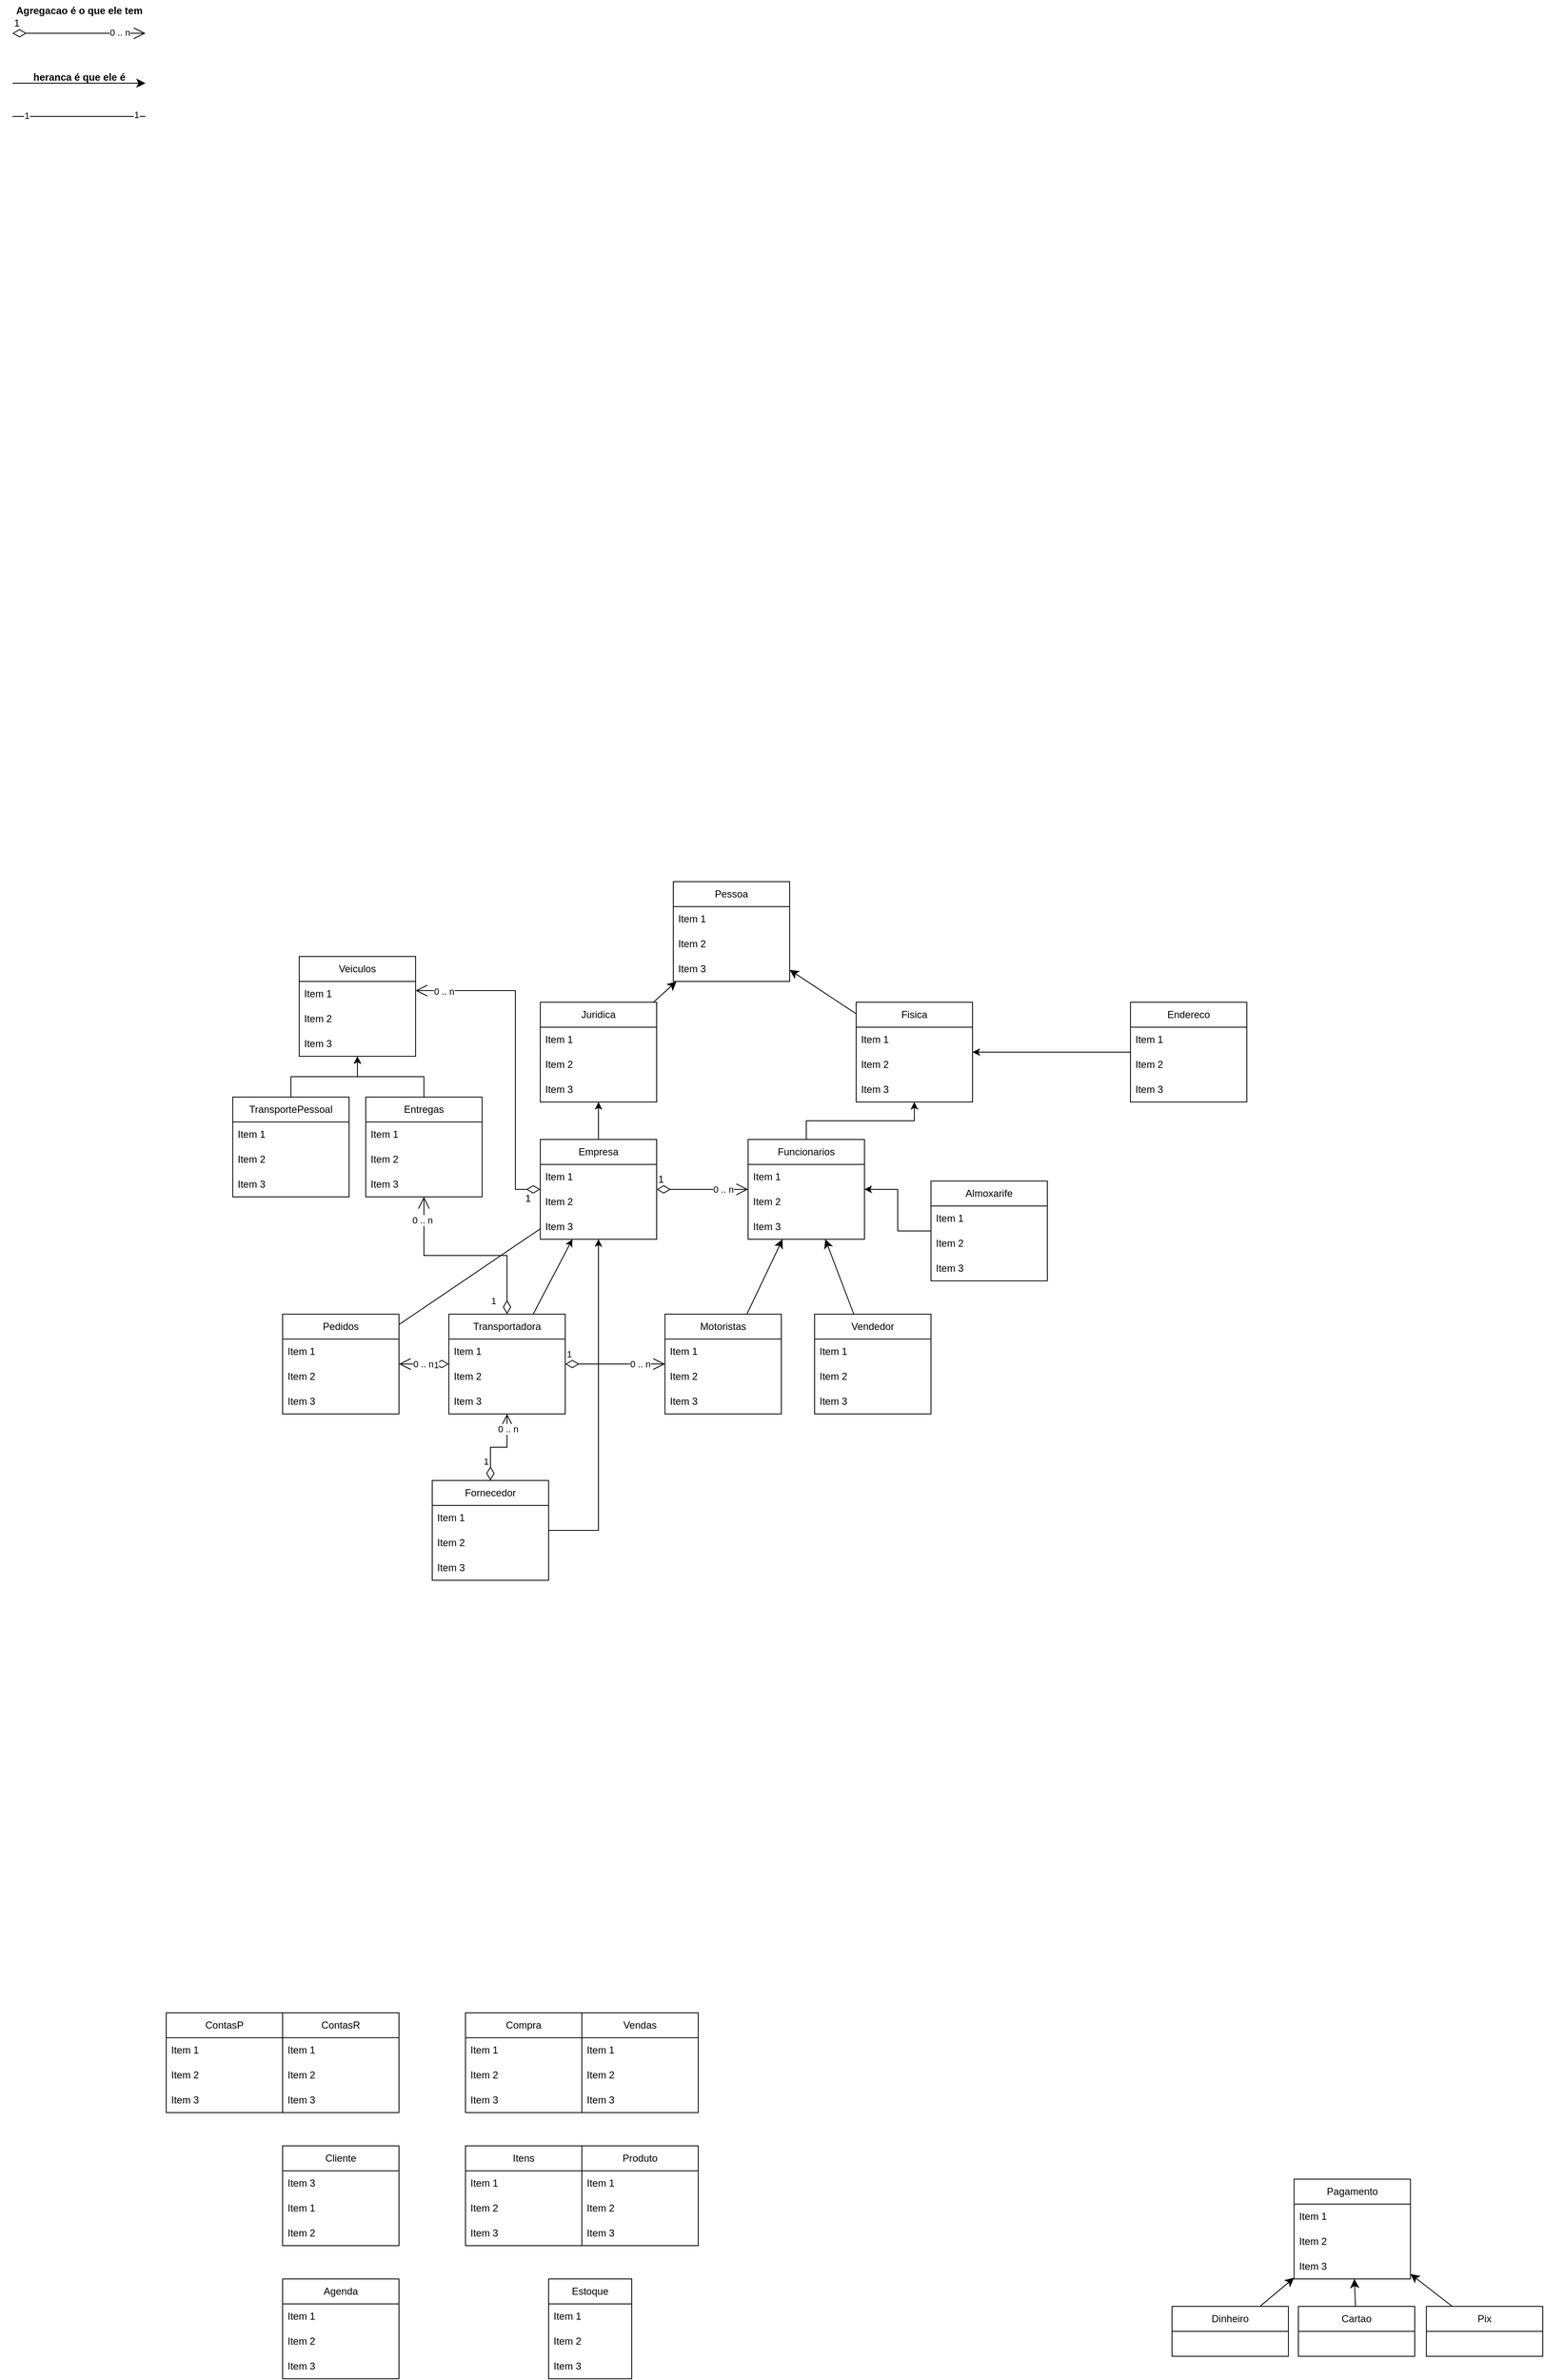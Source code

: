 <mxfile version="26.1.0">
  <diagram name="Página-1" id="gPcOB4gUPHv8kBe9rasN">
    <mxGraphModel dx="6694" dy="5711" grid="1" gridSize="10" guides="1" tooltips="1" connect="1" arrows="1" fold="1" page="1" pageScale="1" pageWidth="827" pageHeight="1169" math="0" shadow="0">
      <root>
        <mxCell id="0" />
        <mxCell id="1" parent="0" />
        <mxCell id="xh4C2DTSU3O6zN_32ccd-1" value="Estoque" style="swimlane;fontStyle=0;childLayout=stackLayout;horizontal=1;startSize=30;horizontalStack=0;resizeParent=1;resizeParentMax=0;resizeLast=0;collapsible=1;marginBottom=0;whiteSpace=wrap;html=1;perimeterSpacing=0;rotation=0;" parent="1" vertex="1">
          <mxGeometry x="-140" y="440" width="100" height="120" as="geometry" />
        </mxCell>
        <mxCell id="xh4C2DTSU3O6zN_32ccd-2" value="Item 1" style="text;strokeColor=none;fillColor=none;align=left;verticalAlign=middle;spacingLeft=4;spacingRight=4;overflow=hidden;points=[[0,0.5],[1,0.5]];portConstraint=eastwest;rotatable=0;whiteSpace=wrap;html=1;" parent="xh4C2DTSU3O6zN_32ccd-1" vertex="1">
          <mxGeometry y="30" width="100" height="30" as="geometry" />
        </mxCell>
        <mxCell id="xh4C2DTSU3O6zN_32ccd-3" value="Item 2" style="text;strokeColor=none;fillColor=none;align=left;verticalAlign=middle;spacingLeft=4;spacingRight=4;overflow=hidden;points=[[0,0.5],[1,0.5]];portConstraint=eastwest;rotatable=0;whiteSpace=wrap;html=1;" parent="xh4C2DTSU3O6zN_32ccd-1" vertex="1">
          <mxGeometry y="60" width="100" height="30" as="geometry" />
        </mxCell>
        <mxCell id="xh4C2DTSU3O6zN_32ccd-4" value="Item 3" style="text;strokeColor=none;fillColor=none;align=left;verticalAlign=middle;spacingLeft=4;spacingRight=4;overflow=hidden;points=[[0,0.5],[1,0.5]];portConstraint=eastwest;rotatable=0;whiteSpace=wrap;html=1;" parent="xh4C2DTSU3O6zN_32ccd-1" vertex="1">
          <mxGeometry y="90" width="100" height="30" as="geometry" />
        </mxCell>
        <mxCell id="xh4C2DTSU3O6zN_32ccd-5" value="Produto" style="swimlane;fontStyle=0;childLayout=stackLayout;horizontal=1;startSize=30;horizontalStack=0;resizeParent=1;resizeParentMax=0;resizeLast=0;collapsible=1;marginBottom=0;whiteSpace=wrap;html=1;" parent="1" vertex="1">
          <mxGeometry x="-100" y="280" width="140" height="120" as="geometry" />
        </mxCell>
        <mxCell id="xh4C2DTSU3O6zN_32ccd-6" value="Item 1" style="text;strokeColor=none;fillColor=none;align=left;verticalAlign=middle;spacingLeft=4;spacingRight=4;overflow=hidden;points=[[0,0.5],[1,0.5]];portConstraint=eastwest;rotatable=0;whiteSpace=wrap;html=1;" parent="xh4C2DTSU3O6zN_32ccd-5" vertex="1">
          <mxGeometry y="30" width="140" height="30" as="geometry" />
        </mxCell>
        <mxCell id="xh4C2DTSU3O6zN_32ccd-7" value="Item 2" style="text;strokeColor=none;fillColor=none;align=left;verticalAlign=middle;spacingLeft=4;spacingRight=4;overflow=hidden;points=[[0,0.5],[1,0.5]];portConstraint=eastwest;rotatable=0;whiteSpace=wrap;html=1;" parent="xh4C2DTSU3O6zN_32ccd-5" vertex="1">
          <mxGeometry y="60" width="140" height="30" as="geometry" />
        </mxCell>
        <mxCell id="xh4C2DTSU3O6zN_32ccd-8" value="Item 3" style="text;strokeColor=none;fillColor=none;align=left;verticalAlign=middle;spacingLeft=4;spacingRight=4;overflow=hidden;points=[[0,0.5],[1,0.5]];portConstraint=eastwest;rotatable=0;whiteSpace=wrap;html=1;" parent="xh4C2DTSU3O6zN_32ccd-5" vertex="1">
          <mxGeometry y="90" width="140" height="30" as="geometry" />
        </mxCell>
        <mxCell id="xh4C2DTSU3O6zN_32ccd-10" value="Cliente" style="swimlane;fontStyle=0;childLayout=stackLayout;horizontal=1;startSize=30;horizontalStack=0;resizeParent=1;resizeParentMax=0;resizeLast=0;collapsible=1;marginBottom=0;whiteSpace=wrap;html=1;" parent="1" vertex="1">
          <mxGeometry x="-460" y="280" width="140" height="120" as="geometry" />
        </mxCell>
        <mxCell id="xh4C2DTSU3O6zN_32ccd-13" value="Item 3" style="text;strokeColor=none;fillColor=none;align=left;verticalAlign=middle;spacingLeft=4;spacingRight=4;overflow=hidden;points=[[0,0.5],[1,0.5]];portConstraint=eastwest;rotatable=0;whiteSpace=wrap;html=1;" parent="xh4C2DTSU3O6zN_32ccd-10" vertex="1">
          <mxGeometry y="30" width="140" height="30" as="geometry" />
        </mxCell>
        <mxCell id="xh4C2DTSU3O6zN_32ccd-11" value="Item 1" style="text;strokeColor=none;fillColor=none;align=left;verticalAlign=middle;spacingLeft=4;spacingRight=4;overflow=hidden;points=[[0,0.5],[1,0.5]];portConstraint=eastwest;rotatable=0;whiteSpace=wrap;html=1;" parent="xh4C2DTSU3O6zN_32ccd-10" vertex="1">
          <mxGeometry y="60" width="140" height="30" as="geometry" />
        </mxCell>
        <mxCell id="xh4C2DTSU3O6zN_32ccd-12" value="Item 2" style="text;strokeColor=none;fillColor=none;align=left;verticalAlign=middle;spacingLeft=4;spacingRight=4;overflow=hidden;points=[[0,0.5],[1,0.5]];portConstraint=eastwest;rotatable=0;whiteSpace=wrap;html=1;" parent="xh4C2DTSU3O6zN_32ccd-10" vertex="1">
          <mxGeometry y="90" width="140" height="30" as="geometry" />
        </mxCell>
        <mxCell id="tm0MOUyx1sehxZzgwlYK-28" style="edgeStyle=orthogonalEdgeStyle;rounded=0;orthogonalLoop=1;jettySize=auto;html=1;" parent="1" source="xh4C2DTSU3O6zN_32ccd-15" target="UIW7ywsqxZE-vaTWVKBW-15" edge="1">
          <mxGeometry relative="1" as="geometry">
            <Array as="points">
              <mxPoint x="-80" y="-460" />
            </Array>
          </mxGeometry>
        </mxCell>
        <mxCell id="xh4C2DTSU3O6zN_32ccd-15" value="Fornecedor" style="swimlane;fontStyle=0;childLayout=stackLayout;horizontal=1;startSize=30;horizontalStack=0;resizeParent=1;resizeParentMax=0;resizeLast=0;collapsible=1;marginBottom=0;whiteSpace=wrap;html=1;" parent="1" vertex="1">
          <mxGeometry x="-280" y="-520" width="140" height="120" as="geometry" />
        </mxCell>
        <mxCell id="xh4C2DTSU3O6zN_32ccd-16" value="Item 1" style="text;strokeColor=none;fillColor=none;align=left;verticalAlign=middle;spacingLeft=4;spacingRight=4;overflow=hidden;points=[[0,0.5],[1,0.5]];portConstraint=eastwest;rotatable=0;whiteSpace=wrap;html=1;" parent="xh4C2DTSU3O6zN_32ccd-15" vertex="1">
          <mxGeometry y="30" width="140" height="30" as="geometry" />
        </mxCell>
        <mxCell id="xh4C2DTSU3O6zN_32ccd-17" value="Item 2" style="text;strokeColor=none;fillColor=none;align=left;verticalAlign=middle;spacingLeft=4;spacingRight=4;overflow=hidden;points=[[0,0.5],[1,0.5]];portConstraint=eastwest;rotatable=0;whiteSpace=wrap;html=1;" parent="xh4C2DTSU3O6zN_32ccd-15" vertex="1">
          <mxGeometry y="60" width="140" height="30" as="geometry" />
        </mxCell>
        <mxCell id="xh4C2DTSU3O6zN_32ccd-18" value="Item 3" style="text;strokeColor=none;fillColor=none;align=left;verticalAlign=middle;spacingLeft=4;spacingRight=4;overflow=hidden;points=[[0,0.5],[1,0.5]];portConstraint=eastwest;rotatable=0;whiteSpace=wrap;html=1;" parent="xh4C2DTSU3O6zN_32ccd-15" vertex="1">
          <mxGeometry y="90" width="140" height="30" as="geometry" />
        </mxCell>
        <mxCell id="xh4C2DTSU3O6zN_32ccd-25" value="Pagamento" style="swimlane;fontStyle=0;childLayout=stackLayout;horizontal=1;startSize=30;horizontalStack=0;resizeParent=1;resizeParentMax=0;resizeLast=0;collapsible=1;marginBottom=0;whiteSpace=wrap;html=1;" parent="1" vertex="1">
          <mxGeometry x="756.82" y="320" width="140" height="120" as="geometry" />
        </mxCell>
        <mxCell id="xh4C2DTSU3O6zN_32ccd-26" value="Item 1" style="text;strokeColor=none;fillColor=none;align=left;verticalAlign=middle;spacingLeft=4;spacingRight=4;overflow=hidden;points=[[0,0.5],[1,0.5]];portConstraint=eastwest;rotatable=0;whiteSpace=wrap;html=1;" parent="xh4C2DTSU3O6zN_32ccd-25" vertex="1">
          <mxGeometry y="30" width="140" height="30" as="geometry" />
        </mxCell>
        <mxCell id="xh4C2DTSU3O6zN_32ccd-27" value="Item 2" style="text;strokeColor=none;fillColor=none;align=left;verticalAlign=middle;spacingLeft=4;spacingRight=4;overflow=hidden;points=[[0,0.5],[1,0.5]];portConstraint=eastwest;rotatable=0;whiteSpace=wrap;html=1;" parent="xh4C2DTSU3O6zN_32ccd-25" vertex="1">
          <mxGeometry y="60" width="140" height="30" as="geometry" />
        </mxCell>
        <mxCell id="xh4C2DTSU3O6zN_32ccd-28" value="Item 3" style="text;strokeColor=none;fillColor=none;align=left;verticalAlign=middle;spacingLeft=4;spacingRight=4;overflow=hidden;points=[[0,0.5],[1,0.5]];portConstraint=eastwest;rotatable=0;whiteSpace=wrap;html=1;" parent="xh4C2DTSU3O6zN_32ccd-25" vertex="1">
          <mxGeometry y="90" width="140" height="30" as="geometry" />
        </mxCell>
        <mxCell id="xh4C2DTSU3O6zN_32ccd-41" style="edgeStyle=none;curved=1;rounded=0;orthogonalLoop=1;jettySize=auto;html=1;fontSize=12;startSize=8;endSize=8;" parent="1" source="xh4C2DTSU3O6zN_32ccd-29" target="xh4C2DTSU3O6zN_32ccd-25" edge="1">
          <mxGeometry relative="1" as="geometry" />
        </mxCell>
        <mxCell id="xh4C2DTSU3O6zN_32ccd-29" value="Dinheiro" style="swimlane;fontStyle=0;childLayout=stackLayout;horizontal=1;startSize=30;horizontalStack=0;resizeParent=1;resizeParentMax=0;resizeLast=0;collapsible=1;marginBottom=0;whiteSpace=wrap;html=1;" parent="1" vertex="1">
          <mxGeometry x="610" y="473" width="140" height="60" as="geometry" />
        </mxCell>
        <mxCell id="xh4C2DTSU3O6zN_32ccd-42" style="edgeStyle=none;curved=1;rounded=0;orthogonalLoop=1;jettySize=auto;html=1;fontSize=12;startSize=8;endSize=8;" parent="1" source="xh4C2DTSU3O6zN_32ccd-33" target="xh4C2DTSU3O6zN_32ccd-25" edge="1">
          <mxGeometry relative="1" as="geometry" />
        </mxCell>
        <mxCell id="xh4C2DTSU3O6zN_32ccd-33" value="Cartao" style="swimlane;fontStyle=0;childLayout=stackLayout;horizontal=1;startSize=30;horizontalStack=0;resizeParent=1;resizeParentMax=0;resizeLast=0;collapsible=1;marginBottom=0;whiteSpace=wrap;html=1;" parent="1" vertex="1">
          <mxGeometry x="762" y="473" width="140" height="60" as="geometry" />
        </mxCell>
        <mxCell id="xh4C2DTSU3O6zN_32ccd-37" value="Pix" style="swimlane;fontStyle=0;childLayout=stackLayout;horizontal=1;startSize=30;horizontalStack=0;resizeParent=1;resizeParentMax=0;resizeLast=0;collapsible=1;marginBottom=0;whiteSpace=wrap;html=1;" parent="1" vertex="1">
          <mxGeometry x="916" y="473" width="140" height="60" as="geometry" />
        </mxCell>
        <mxCell id="xh4C2DTSU3O6zN_32ccd-43" style="edgeStyle=none;curved=1;rounded=0;orthogonalLoop=1;jettySize=auto;html=1;fontSize=12;startSize=8;endSize=8;" parent="1" source="xh4C2DTSU3O6zN_32ccd-37" target="xh4C2DTSU3O6zN_32ccd-25" edge="1">
          <mxGeometry relative="1" as="geometry" />
        </mxCell>
        <mxCell id="xh4C2DTSU3O6zN_32ccd-44" value="Vendas" style="swimlane;fontStyle=0;childLayout=stackLayout;horizontal=1;startSize=30;horizontalStack=0;resizeParent=1;resizeParentMax=0;resizeLast=0;collapsible=1;marginBottom=0;whiteSpace=wrap;html=1;" parent="1" vertex="1">
          <mxGeometry x="-100" y="120" width="140" height="120" as="geometry" />
        </mxCell>
        <mxCell id="xh4C2DTSU3O6zN_32ccd-45" value="Item 1" style="text;strokeColor=none;fillColor=none;align=left;verticalAlign=middle;spacingLeft=4;spacingRight=4;overflow=hidden;points=[[0,0.5],[1,0.5]];portConstraint=eastwest;rotatable=0;whiteSpace=wrap;html=1;" parent="xh4C2DTSU3O6zN_32ccd-44" vertex="1">
          <mxGeometry y="30" width="140" height="30" as="geometry" />
        </mxCell>
        <mxCell id="xh4C2DTSU3O6zN_32ccd-46" value="Item 2" style="text;strokeColor=none;fillColor=none;align=left;verticalAlign=middle;spacingLeft=4;spacingRight=4;overflow=hidden;points=[[0,0.5],[1,0.5]];portConstraint=eastwest;rotatable=0;whiteSpace=wrap;html=1;" parent="xh4C2DTSU3O6zN_32ccd-44" vertex="1">
          <mxGeometry y="60" width="140" height="30" as="geometry" />
        </mxCell>
        <mxCell id="xh4C2DTSU3O6zN_32ccd-47" value="Item 3" style="text;strokeColor=none;fillColor=none;align=left;verticalAlign=middle;spacingLeft=4;spacingRight=4;overflow=hidden;points=[[0,0.5],[1,0.5]];portConstraint=eastwest;rotatable=0;whiteSpace=wrap;html=1;" parent="xh4C2DTSU3O6zN_32ccd-44" vertex="1">
          <mxGeometry y="90" width="140" height="30" as="geometry" />
        </mxCell>
        <mxCell id="xh4C2DTSU3O6zN_32ccd-51" value="Compra" style="swimlane;fontStyle=0;childLayout=stackLayout;horizontal=1;startSize=30;horizontalStack=0;resizeParent=1;resizeParentMax=0;resizeLast=0;collapsible=1;marginBottom=0;whiteSpace=wrap;html=1;" parent="1" vertex="1">
          <mxGeometry x="-240" y="120" width="140" height="120" as="geometry" />
        </mxCell>
        <mxCell id="xh4C2DTSU3O6zN_32ccd-52" value="Item 1" style="text;strokeColor=none;fillColor=none;align=left;verticalAlign=middle;spacingLeft=4;spacingRight=4;overflow=hidden;points=[[0,0.5],[1,0.5]];portConstraint=eastwest;rotatable=0;whiteSpace=wrap;html=1;" parent="xh4C2DTSU3O6zN_32ccd-51" vertex="1">
          <mxGeometry y="30" width="140" height="30" as="geometry" />
        </mxCell>
        <mxCell id="xh4C2DTSU3O6zN_32ccd-53" value="Item 2" style="text;strokeColor=none;fillColor=none;align=left;verticalAlign=middle;spacingLeft=4;spacingRight=4;overflow=hidden;points=[[0,0.5],[1,0.5]];portConstraint=eastwest;rotatable=0;whiteSpace=wrap;html=1;" parent="xh4C2DTSU3O6zN_32ccd-51" vertex="1">
          <mxGeometry y="60" width="140" height="30" as="geometry" />
        </mxCell>
        <mxCell id="xh4C2DTSU3O6zN_32ccd-54" value="Item 3" style="text;strokeColor=none;fillColor=none;align=left;verticalAlign=middle;spacingLeft=4;spacingRight=4;overflow=hidden;points=[[0,0.5],[1,0.5]];portConstraint=eastwest;rotatable=0;whiteSpace=wrap;html=1;" parent="xh4C2DTSU3O6zN_32ccd-51" vertex="1">
          <mxGeometry y="90" width="140" height="30" as="geometry" />
        </mxCell>
        <mxCell id="xh4C2DTSU3O6zN_32ccd-59" value="ContasR" style="swimlane;fontStyle=0;childLayout=stackLayout;horizontal=1;startSize=30;horizontalStack=0;resizeParent=1;resizeParentMax=0;resizeLast=0;collapsible=1;marginBottom=0;whiteSpace=wrap;html=1;" parent="1" vertex="1">
          <mxGeometry x="-460.0" y="120" width="140" height="120" as="geometry" />
        </mxCell>
        <mxCell id="xh4C2DTSU3O6zN_32ccd-60" value="Item 1" style="text;strokeColor=none;fillColor=none;align=left;verticalAlign=middle;spacingLeft=4;spacingRight=4;overflow=hidden;points=[[0,0.5],[1,0.5]];portConstraint=eastwest;rotatable=0;whiteSpace=wrap;html=1;" parent="xh4C2DTSU3O6zN_32ccd-59" vertex="1">
          <mxGeometry y="30" width="140" height="30" as="geometry" />
        </mxCell>
        <mxCell id="xh4C2DTSU3O6zN_32ccd-61" value="Item 2" style="text;strokeColor=none;fillColor=none;align=left;verticalAlign=middle;spacingLeft=4;spacingRight=4;overflow=hidden;points=[[0,0.5],[1,0.5]];portConstraint=eastwest;rotatable=0;whiteSpace=wrap;html=1;" parent="xh4C2DTSU3O6zN_32ccd-59" vertex="1">
          <mxGeometry y="60" width="140" height="30" as="geometry" />
        </mxCell>
        <mxCell id="xh4C2DTSU3O6zN_32ccd-62" value="Item 3" style="text;strokeColor=none;fillColor=none;align=left;verticalAlign=middle;spacingLeft=4;spacingRight=4;overflow=hidden;points=[[0,0.5],[1,0.5]];portConstraint=eastwest;rotatable=0;whiteSpace=wrap;html=1;" parent="xh4C2DTSU3O6zN_32ccd-59" vertex="1">
          <mxGeometry y="90" width="140" height="30" as="geometry" />
        </mxCell>
        <mxCell id="xh4C2DTSU3O6zN_32ccd-63" value="ContasP" style="swimlane;fontStyle=0;childLayout=stackLayout;horizontal=1;startSize=30;horizontalStack=0;resizeParent=1;resizeParentMax=0;resizeLast=0;collapsible=1;marginBottom=0;whiteSpace=wrap;html=1;" parent="1" vertex="1">
          <mxGeometry x="-600" y="120" width="140" height="120" as="geometry" />
        </mxCell>
        <mxCell id="xh4C2DTSU3O6zN_32ccd-64" value="Item 1" style="text;strokeColor=none;fillColor=none;align=left;verticalAlign=middle;spacingLeft=4;spacingRight=4;overflow=hidden;points=[[0,0.5],[1,0.5]];portConstraint=eastwest;rotatable=0;whiteSpace=wrap;html=1;" parent="xh4C2DTSU3O6zN_32ccd-63" vertex="1">
          <mxGeometry y="30" width="140" height="30" as="geometry" />
        </mxCell>
        <mxCell id="xh4C2DTSU3O6zN_32ccd-65" value="Item 2" style="text;strokeColor=none;fillColor=none;align=left;verticalAlign=middle;spacingLeft=4;spacingRight=4;overflow=hidden;points=[[0,0.5],[1,0.5]];portConstraint=eastwest;rotatable=0;whiteSpace=wrap;html=1;" parent="xh4C2DTSU3O6zN_32ccd-63" vertex="1">
          <mxGeometry y="60" width="140" height="30" as="geometry" />
        </mxCell>
        <mxCell id="xh4C2DTSU3O6zN_32ccd-66" value="Item 3" style="text;strokeColor=none;fillColor=none;align=left;verticalAlign=middle;spacingLeft=4;spacingRight=4;overflow=hidden;points=[[0,0.5],[1,0.5]];portConstraint=eastwest;rotatable=0;whiteSpace=wrap;html=1;" parent="xh4C2DTSU3O6zN_32ccd-63" vertex="1">
          <mxGeometry y="90" width="140" height="30" as="geometry" />
        </mxCell>
        <mxCell id="tm0MOUyx1sehxZzgwlYK-73" style="rounded=0;orthogonalLoop=1;jettySize=auto;html=1;fontFamily=Helvetica;fontSize=12;fontColor=default;fontStyle=0;endArrow=none;startFill=0;" parent="1" source="xh4C2DTSU3O6zN_32ccd-91" target="UIW7ywsqxZE-vaTWVKBW-15" edge="1">
          <mxGeometry relative="1" as="geometry" />
        </mxCell>
        <mxCell id="xh4C2DTSU3O6zN_32ccd-91" value="Pedidos" style="swimlane;fontStyle=0;childLayout=stackLayout;horizontal=1;startSize=30;horizontalStack=0;resizeParent=1;resizeParentMax=0;resizeLast=0;collapsible=1;marginBottom=0;whiteSpace=wrap;html=1;" parent="1" vertex="1">
          <mxGeometry x="-460" y="-720" width="140" height="120" as="geometry" />
        </mxCell>
        <mxCell id="xh4C2DTSU3O6zN_32ccd-92" value="Item 1" style="text;strokeColor=none;fillColor=none;align=left;verticalAlign=middle;spacingLeft=4;spacingRight=4;overflow=hidden;points=[[0,0.5],[1,0.5]];portConstraint=eastwest;rotatable=0;whiteSpace=wrap;html=1;" parent="xh4C2DTSU3O6zN_32ccd-91" vertex="1">
          <mxGeometry y="30" width="140" height="30" as="geometry" />
        </mxCell>
        <mxCell id="xh4C2DTSU3O6zN_32ccd-93" value="Item 2" style="text;strokeColor=none;fillColor=none;align=left;verticalAlign=middle;spacingLeft=4;spacingRight=4;overflow=hidden;points=[[0,0.5],[1,0.5]];portConstraint=eastwest;rotatable=0;whiteSpace=wrap;html=1;" parent="xh4C2DTSU3O6zN_32ccd-91" vertex="1">
          <mxGeometry y="60" width="140" height="30" as="geometry" />
        </mxCell>
        <mxCell id="xh4C2DTSU3O6zN_32ccd-94" value="Item 3" style="text;strokeColor=none;fillColor=none;align=left;verticalAlign=middle;spacingLeft=4;spacingRight=4;overflow=hidden;points=[[0,0.5],[1,0.5]];portConstraint=eastwest;rotatable=0;whiteSpace=wrap;html=1;" parent="xh4C2DTSU3O6zN_32ccd-91" vertex="1">
          <mxGeometry y="90" width="140" height="30" as="geometry" />
        </mxCell>
        <mxCell id="xh4C2DTSU3O6zN_32ccd-96" value="Itens" style="swimlane;fontStyle=0;childLayout=stackLayout;horizontal=1;startSize=30;horizontalStack=0;resizeParent=1;resizeParentMax=0;resizeLast=0;collapsible=1;marginBottom=0;whiteSpace=wrap;html=1;" parent="1" vertex="1">
          <mxGeometry x="-240" y="280" width="140" height="120" as="geometry" />
        </mxCell>
        <mxCell id="xh4C2DTSU3O6zN_32ccd-97" value="Item 1" style="text;strokeColor=none;fillColor=none;align=left;verticalAlign=middle;spacingLeft=4;spacingRight=4;overflow=hidden;points=[[0,0.5],[1,0.5]];portConstraint=eastwest;rotatable=0;whiteSpace=wrap;html=1;" parent="xh4C2DTSU3O6zN_32ccd-96" vertex="1">
          <mxGeometry y="30" width="140" height="30" as="geometry" />
        </mxCell>
        <mxCell id="xh4C2DTSU3O6zN_32ccd-98" value="Item 2" style="text;strokeColor=none;fillColor=none;align=left;verticalAlign=middle;spacingLeft=4;spacingRight=4;overflow=hidden;points=[[0,0.5],[1,0.5]];portConstraint=eastwest;rotatable=0;whiteSpace=wrap;html=1;" parent="xh4C2DTSU3O6zN_32ccd-96" vertex="1">
          <mxGeometry y="60" width="140" height="30" as="geometry" />
        </mxCell>
        <mxCell id="xh4C2DTSU3O6zN_32ccd-99" value="Item 3" style="text;strokeColor=none;fillColor=none;align=left;verticalAlign=middle;spacingLeft=4;spacingRight=4;overflow=hidden;points=[[0,0.5],[1,0.5]];portConstraint=eastwest;rotatable=0;whiteSpace=wrap;html=1;" parent="xh4C2DTSU3O6zN_32ccd-96" vertex="1">
          <mxGeometry y="90" width="140" height="30" as="geometry" />
        </mxCell>
        <mxCell id="UIW7ywsqxZE-vaTWVKBW-1" value="Pessoa" style="swimlane;fontStyle=0;childLayout=stackLayout;horizontal=1;startSize=30;horizontalStack=0;resizeParent=1;resizeParentMax=0;resizeLast=0;collapsible=1;marginBottom=0;whiteSpace=wrap;html=1;" parent="1" vertex="1">
          <mxGeometry x="10" y="-1240" width="140" height="120" as="geometry" />
        </mxCell>
        <mxCell id="UIW7ywsqxZE-vaTWVKBW-2" value="Item 1" style="text;strokeColor=none;fillColor=none;align=left;verticalAlign=middle;spacingLeft=4;spacingRight=4;overflow=hidden;points=[[0,0.5],[1,0.5]];portConstraint=eastwest;rotatable=0;whiteSpace=wrap;html=1;" parent="UIW7ywsqxZE-vaTWVKBW-1" vertex="1">
          <mxGeometry y="30" width="140" height="30" as="geometry" />
        </mxCell>
        <mxCell id="UIW7ywsqxZE-vaTWVKBW-3" value="Item 2" style="text;strokeColor=none;fillColor=none;align=left;verticalAlign=middle;spacingLeft=4;spacingRight=4;overflow=hidden;points=[[0,0.5],[1,0.5]];portConstraint=eastwest;rotatable=0;whiteSpace=wrap;html=1;" parent="UIW7ywsqxZE-vaTWVKBW-1" vertex="1">
          <mxGeometry y="60" width="140" height="30" as="geometry" />
        </mxCell>
        <mxCell id="UIW7ywsqxZE-vaTWVKBW-4" value="Item 3" style="text;strokeColor=none;fillColor=none;align=left;verticalAlign=middle;spacingLeft=4;spacingRight=4;overflow=hidden;points=[[0,0.5],[1,0.5]];portConstraint=eastwest;rotatable=0;whiteSpace=wrap;html=1;" parent="UIW7ywsqxZE-vaTWVKBW-1" vertex="1">
          <mxGeometry y="90" width="140" height="30" as="geometry" />
        </mxCell>
        <mxCell id="UIW7ywsqxZE-vaTWVKBW-13" style="edgeStyle=none;curved=1;rounded=0;orthogonalLoop=1;jettySize=auto;html=1;fontSize=12;startSize=8;endSize=8;" parent="1" source="UIW7ywsqxZE-vaTWVKBW-5" target="UIW7ywsqxZE-vaTWVKBW-1" edge="1">
          <mxGeometry relative="1" as="geometry" />
        </mxCell>
        <mxCell id="UIW7ywsqxZE-vaTWVKBW-5" value="Fisica" style="swimlane;fontStyle=0;childLayout=stackLayout;horizontal=1;startSize=30;horizontalStack=0;resizeParent=1;resizeParentMax=0;resizeLast=0;collapsible=1;marginBottom=0;whiteSpace=wrap;html=1;" parent="1" vertex="1">
          <mxGeometry x="230" y="-1095" width="140" height="120" as="geometry" />
        </mxCell>
        <mxCell id="UIW7ywsqxZE-vaTWVKBW-6" value="Item 1" style="text;strokeColor=none;fillColor=none;align=left;verticalAlign=middle;spacingLeft=4;spacingRight=4;overflow=hidden;points=[[0,0.5],[1,0.5]];portConstraint=eastwest;rotatable=0;whiteSpace=wrap;html=1;" parent="UIW7ywsqxZE-vaTWVKBW-5" vertex="1">
          <mxGeometry y="30" width="140" height="30" as="geometry" />
        </mxCell>
        <mxCell id="UIW7ywsqxZE-vaTWVKBW-7" value="Item 2" style="text;strokeColor=none;fillColor=none;align=left;verticalAlign=middle;spacingLeft=4;spacingRight=4;overflow=hidden;points=[[0,0.5],[1,0.5]];portConstraint=eastwest;rotatable=0;whiteSpace=wrap;html=1;" parent="UIW7ywsqxZE-vaTWVKBW-5" vertex="1">
          <mxGeometry y="60" width="140" height="30" as="geometry" />
        </mxCell>
        <mxCell id="UIW7ywsqxZE-vaTWVKBW-8" value="Item 3" style="text;strokeColor=none;fillColor=none;align=left;verticalAlign=middle;spacingLeft=4;spacingRight=4;overflow=hidden;points=[[0,0.5],[1,0.5]];portConstraint=eastwest;rotatable=0;whiteSpace=wrap;html=1;" parent="UIW7ywsqxZE-vaTWVKBW-5" vertex="1">
          <mxGeometry y="90" width="140" height="30" as="geometry" />
        </mxCell>
        <mxCell id="UIW7ywsqxZE-vaTWVKBW-9" value="Juridica" style="swimlane;fontStyle=0;childLayout=stackLayout;horizontal=1;startSize=30;horizontalStack=0;resizeParent=1;resizeParentMax=0;resizeLast=0;collapsible=1;marginBottom=0;whiteSpace=wrap;html=1;" parent="1" vertex="1">
          <mxGeometry x="-150" y="-1095" width="140" height="120" as="geometry" />
        </mxCell>
        <mxCell id="UIW7ywsqxZE-vaTWVKBW-10" value="Item 1" style="text;strokeColor=none;fillColor=none;align=left;verticalAlign=middle;spacingLeft=4;spacingRight=4;overflow=hidden;points=[[0,0.5],[1,0.5]];portConstraint=eastwest;rotatable=0;whiteSpace=wrap;html=1;" parent="UIW7ywsqxZE-vaTWVKBW-9" vertex="1">
          <mxGeometry y="30" width="140" height="30" as="geometry" />
        </mxCell>
        <mxCell id="UIW7ywsqxZE-vaTWVKBW-11" value="Item 2" style="text;strokeColor=none;fillColor=none;align=left;verticalAlign=middle;spacingLeft=4;spacingRight=4;overflow=hidden;points=[[0,0.5],[1,0.5]];portConstraint=eastwest;rotatable=0;whiteSpace=wrap;html=1;" parent="UIW7ywsqxZE-vaTWVKBW-9" vertex="1">
          <mxGeometry y="60" width="140" height="30" as="geometry" />
        </mxCell>
        <mxCell id="UIW7ywsqxZE-vaTWVKBW-12" value="Item 3" style="text;strokeColor=none;fillColor=none;align=left;verticalAlign=middle;spacingLeft=4;spacingRight=4;overflow=hidden;points=[[0,0.5],[1,0.5]];portConstraint=eastwest;rotatable=0;whiteSpace=wrap;html=1;" parent="UIW7ywsqxZE-vaTWVKBW-9" vertex="1">
          <mxGeometry y="90" width="140" height="30" as="geometry" />
        </mxCell>
        <mxCell id="UIW7ywsqxZE-vaTWVKBW-19" style="edgeStyle=none;curved=1;rounded=0;orthogonalLoop=1;jettySize=auto;html=1;fontSize=12;startSize=8;endSize=8;" parent="1" edge="1">
          <mxGeometry relative="1" as="geometry">
            <mxPoint x="-785" y="-2200" as="sourcePoint" />
            <mxPoint x="-625" y="-2200" as="targetPoint" />
          </mxGeometry>
        </mxCell>
        <mxCell id="tm0MOUyx1sehxZzgwlYK-1" style="edgeStyle=orthogonalEdgeStyle;rounded=0;orthogonalLoop=1;jettySize=auto;html=1;" parent="1" source="UIW7ywsqxZE-vaTWVKBW-15" target="UIW7ywsqxZE-vaTWVKBW-9" edge="1">
          <mxGeometry relative="1" as="geometry" />
        </mxCell>
        <mxCell id="UIW7ywsqxZE-vaTWVKBW-15" value="Empresa" style="swimlane;fontStyle=0;childLayout=stackLayout;horizontal=1;startSize=30;horizontalStack=0;resizeParent=1;resizeParentMax=0;resizeLast=0;collapsible=1;marginBottom=0;whiteSpace=wrap;html=1;" parent="1" vertex="1">
          <mxGeometry x="-150" y="-930" width="140" height="120" as="geometry" />
        </mxCell>
        <mxCell id="UIW7ywsqxZE-vaTWVKBW-16" value="Item 1" style="text;strokeColor=none;fillColor=none;align=left;verticalAlign=middle;spacingLeft=4;spacingRight=4;overflow=hidden;points=[[0,0.5],[1,0.5]];portConstraint=eastwest;rotatable=0;whiteSpace=wrap;html=1;" parent="UIW7ywsqxZE-vaTWVKBW-15" vertex="1">
          <mxGeometry y="30" width="140" height="30" as="geometry" />
        </mxCell>
        <mxCell id="UIW7ywsqxZE-vaTWVKBW-17" value="Item 2" style="text;strokeColor=none;fillColor=none;align=left;verticalAlign=middle;spacingLeft=4;spacingRight=4;overflow=hidden;points=[[0,0.5],[1,0.5]];portConstraint=eastwest;rotatable=0;whiteSpace=wrap;html=1;" parent="UIW7ywsqxZE-vaTWVKBW-15" vertex="1">
          <mxGeometry y="60" width="140" height="30" as="geometry" />
        </mxCell>
        <mxCell id="UIW7ywsqxZE-vaTWVKBW-18" value="Item 3" style="text;strokeColor=none;fillColor=none;align=left;verticalAlign=middle;spacingLeft=4;spacingRight=4;overflow=hidden;points=[[0,0.5],[1,0.5]];portConstraint=eastwest;rotatable=0;whiteSpace=wrap;html=1;" parent="UIW7ywsqxZE-vaTWVKBW-15" vertex="1">
          <mxGeometry y="90" width="140" height="30" as="geometry" />
        </mxCell>
        <mxCell id="UIW7ywsqxZE-vaTWVKBW-55" style="edgeStyle=none;curved=1;rounded=0;orthogonalLoop=1;jettySize=auto;html=1;fontSize=12;startSize=8;endSize=8;" parent="1" source="UIW7ywsqxZE-vaTWVKBW-23" target="UIW7ywsqxZE-vaTWVKBW-35" edge="1">
          <mxGeometry relative="1" as="geometry" />
        </mxCell>
        <mxCell id="UIW7ywsqxZE-vaTWVKBW-23" value="Motoristas" style="swimlane;fontStyle=0;childLayout=stackLayout;horizontal=1;startSize=30;horizontalStack=0;resizeParent=1;resizeParentMax=0;resizeLast=0;collapsible=1;marginBottom=0;whiteSpace=wrap;html=1;" parent="1" vertex="1">
          <mxGeometry y="-720" width="140" height="120" as="geometry" />
        </mxCell>
        <mxCell id="UIW7ywsqxZE-vaTWVKBW-24" value="Item 1" style="text;strokeColor=none;fillColor=none;align=left;verticalAlign=middle;spacingLeft=4;spacingRight=4;overflow=hidden;points=[[0,0.5],[1,0.5]];portConstraint=eastwest;rotatable=0;whiteSpace=wrap;html=1;" parent="UIW7ywsqxZE-vaTWVKBW-23" vertex="1">
          <mxGeometry y="30" width="140" height="30" as="geometry" />
        </mxCell>
        <mxCell id="UIW7ywsqxZE-vaTWVKBW-25" value="Item 2" style="text;strokeColor=none;fillColor=none;align=left;verticalAlign=middle;spacingLeft=4;spacingRight=4;overflow=hidden;points=[[0,0.5],[1,0.5]];portConstraint=eastwest;rotatable=0;whiteSpace=wrap;html=1;" parent="UIW7ywsqxZE-vaTWVKBW-23" vertex="1">
          <mxGeometry y="60" width="140" height="30" as="geometry" />
        </mxCell>
        <mxCell id="UIW7ywsqxZE-vaTWVKBW-26" value="Item 3" style="text;strokeColor=none;fillColor=none;align=left;verticalAlign=middle;spacingLeft=4;spacingRight=4;overflow=hidden;points=[[0,0.5],[1,0.5]];portConstraint=eastwest;rotatable=0;whiteSpace=wrap;html=1;" parent="UIW7ywsqxZE-vaTWVKBW-23" vertex="1">
          <mxGeometry y="90" width="140" height="30" as="geometry" />
        </mxCell>
        <mxCell id="tm0MOUyx1sehxZzgwlYK-62" style="edgeStyle=orthogonalEdgeStyle;rounded=0;orthogonalLoop=1;jettySize=auto;html=1;" parent="1" source="UIW7ywsqxZE-vaTWVKBW-35" target="UIW7ywsqxZE-vaTWVKBW-5" edge="1">
          <mxGeometry relative="1" as="geometry" />
        </mxCell>
        <mxCell id="UIW7ywsqxZE-vaTWVKBW-35" value="Funcionarios" style="swimlane;fontStyle=0;childLayout=stackLayout;horizontal=1;startSize=30;horizontalStack=0;resizeParent=1;resizeParentMax=0;resizeLast=0;collapsible=1;marginBottom=0;whiteSpace=wrap;html=1;" parent="1" vertex="1">
          <mxGeometry x="100" y="-930" width="140" height="120" as="geometry" />
        </mxCell>
        <mxCell id="UIW7ywsqxZE-vaTWVKBW-36" value="Item 1" style="text;strokeColor=none;fillColor=none;align=left;verticalAlign=middle;spacingLeft=4;spacingRight=4;overflow=hidden;points=[[0,0.5],[1,0.5]];portConstraint=eastwest;rotatable=0;whiteSpace=wrap;html=1;" parent="UIW7ywsqxZE-vaTWVKBW-35" vertex="1">
          <mxGeometry y="30" width="140" height="30" as="geometry" />
        </mxCell>
        <mxCell id="UIW7ywsqxZE-vaTWVKBW-37" value="Item 2" style="text;strokeColor=none;fillColor=none;align=left;verticalAlign=middle;spacingLeft=4;spacingRight=4;overflow=hidden;points=[[0,0.5],[1,0.5]];portConstraint=eastwest;rotatable=0;whiteSpace=wrap;html=1;" parent="UIW7ywsqxZE-vaTWVKBW-35" vertex="1">
          <mxGeometry y="60" width="140" height="30" as="geometry" />
        </mxCell>
        <mxCell id="UIW7ywsqxZE-vaTWVKBW-38" value="Item 3" style="text;strokeColor=none;fillColor=none;align=left;verticalAlign=middle;spacingLeft=4;spacingRight=4;overflow=hidden;points=[[0,0.5],[1,0.5]];portConstraint=eastwest;rotatable=0;whiteSpace=wrap;html=1;" parent="UIW7ywsqxZE-vaTWVKBW-35" vertex="1">
          <mxGeometry y="90" width="140" height="30" as="geometry" />
        </mxCell>
        <mxCell id="UIW7ywsqxZE-vaTWVKBW-43" style="edgeStyle=none;curved=1;rounded=0;orthogonalLoop=1;jettySize=auto;html=1;fontSize=12;startSize=8;endSize=8;" parent="1" source="UIW7ywsqxZE-vaTWVKBW-9" target="UIW7ywsqxZE-vaTWVKBW-1" edge="1">
          <mxGeometry relative="1" as="geometry" />
        </mxCell>
        <mxCell id="UIW7ywsqxZE-vaTWVKBW-49" value="1" style="endArrow=open;html=1;endSize=12;startArrow=diamondThin;startSize=14;startFill=0;edgeStyle=orthogonalEdgeStyle;align=left;verticalAlign=bottom;rounded=0;fontSize=12;curved=1;" parent="1" source="UIW7ywsqxZE-vaTWVKBW-15" target="UIW7ywsqxZE-vaTWVKBW-35" edge="1">
          <mxGeometry x="-1" y="3" relative="1" as="geometry">
            <mxPoint x="-50" y="-850" as="sourcePoint" />
            <mxPoint x="110" y="-850" as="targetPoint" />
          </mxGeometry>
        </mxCell>
        <mxCell id="tm0MOUyx1sehxZzgwlYK-58" value="0 .. n" style="edgeLabel;html=1;align=center;verticalAlign=middle;resizable=0;points=[];" parent="UIW7ywsqxZE-vaTWVKBW-49" vertex="1" connectable="0">
          <mxGeometry x="0.492" y="-1" relative="1" as="geometry">
            <mxPoint x="-2" y="-1" as="offset" />
          </mxGeometry>
        </mxCell>
        <mxCell id="UIW7ywsqxZE-vaTWVKBW-51" value="Agregacao é o que ele tem" style="text;align=center;fontStyle=1;verticalAlign=middle;spacingLeft=3;spacingRight=3;strokeColor=none;rotatable=0;points=[[0,0.5],[1,0.5]];portConstraint=eastwest;html=1;" parent="1" vertex="1">
          <mxGeometry x="-800" y="-2300" width="190" height="26" as="geometry" />
        </mxCell>
        <mxCell id="UIW7ywsqxZE-vaTWVKBW-52" value="1" style="endArrow=open;html=1;endSize=12;startArrow=diamondThin;startSize=14;startFill=0;edgeStyle=orthogonalEdgeStyle;align=left;verticalAlign=bottom;rounded=0;fontSize=12;curved=1;" parent="1" edge="1">
          <mxGeometry x="-1" y="3" relative="1" as="geometry">
            <mxPoint x="-785" y="-2260" as="sourcePoint" />
            <mxPoint x="-625" y="-2260" as="targetPoint" />
          </mxGeometry>
        </mxCell>
        <mxCell id="tm0MOUyx1sehxZzgwlYK-61" value="0 .. n" style="edgeLabel;html=1;align=center;verticalAlign=middle;resizable=0;points=[];" parent="UIW7ywsqxZE-vaTWVKBW-52" vertex="1" connectable="0">
          <mxGeometry x="0.606" y="1" relative="1" as="geometry">
            <mxPoint as="offset" />
          </mxGeometry>
        </mxCell>
        <mxCell id="UIW7ywsqxZE-vaTWVKBW-53" value="heranca é que ele é" style="text;align=center;fontStyle=1;verticalAlign=middle;spacingLeft=3;spacingRight=3;strokeColor=none;rotatable=0;points=[[0,0.5],[1,0.5]];portConstraint=eastwest;html=1;" parent="1" vertex="1">
          <mxGeometry x="-800" y="-2220" width="190" height="26" as="geometry" />
        </mxCell>
        <mxCell id="UIW7ywsqxZE-vaTWVKBW-60" style="edgeStyle=none;curved=1;rounded=0;orthogonalLoop=1;jettySize=auto;html=1;fontSize=12;startSize=8;endSize=8;" parent="1" source="UIW7ywsqxZE-vaTWVKBW-56" target="UIW7ywsqxZE-vaTWVKBW-35" edge="1">
          <mxGeometry relative="1" as="geometry" />
        </mxCell>
        <mxCell id="UIW7ywsqxZE-vaTWVKBW-56" value="Vendedor" style="swimlane;fontStyle=0;childLayout=stackLayout;horizontal=1;startSize=30;horizontalStack=0;resizeParent=1;resizeParentMax=0;resizeLast=0;collapsible=1;marginBottom=0;whiteSpace=wrap;html=1;" parent="1" vertex="1">
          <mxGeometry x="180" y="-720" width="140" height="120" as="geometry" />
        </mxCell>
        <mxCell id="UIW7ywsqxZE-vaTWVKBW-57" value="Item 1" style="text;strokeColor=none;fillColor=none;align=left;verticalAlign=middle;spacingLeft=4;spacingRight=4;overflow=hidden;points=[[0,0.5],[1,0.5]];portConstraint=eastwest;rotatable=0;whiteSpace=wrap;html=1;" parent="UIW7ywsqxZE-vaTWVKBW-56" vertex="1">
          <mxGeometry y="30" width="140" height="30" as="geometry" />
        </mxCell>
        <mxCell id="UIW7ywsqxZE-vaTWVKBW-58" value="Item 2" style="text;strokeColor=none;fillColor=none;align=left;verticalAlign=middle;spacingLeft=4;spacingRight=4;overflow=hidden;points=[[0,0.5],[1,0.5]];portConstraint=eastwest;rotatable=0;whiteSpace=wrap;html=1;" parent="UIW7ywsqxZE-vaTWVKBW-56" vertex="1">
          <mxGeometry y="60" width="140" height="30" as="geometry" />
        </mxCell>
        <mxCell id="UIW7ywsqxZE-vaTWVKBW-59" value="Item 3" style="text;strokeColor=none;fillColor=none;align=left;verticalAlign=middle;spacingLeft=4;spacingRight=4;overflow=hidden;points=[[0,0.5],[1,0.5]];portConstraint=eastwest;rotatable=0;whiteSpace=wrap;html=1;" parent="UIW7ywsqxZE-vaTWVKBW-56" vertex="1">
          <mxGeometry y="90" width="140" height="30" as="geometry" />
        </mxCell>
        <mxCell id="tm0MOUyx1sehxZzgwlYK-14" value="Transportadora" style="swimlane;fontStyle=0;childLayout=stackLayout;horizontal=1;startSize=30;horizontalStack=0;resizeParent=1;resizeParentMax=0;resizeLast=0;collapsible=1;marginBottom=0;whiteSpace=wrap;html=1;" parent="1" vertex="1">
          <mxGeometry x="-260" y="-720" width="140" height="120" as="geometry" />
        </mxCell>
        <mxCell id="tm0MOUyx1sehxZzgwlYK-15" value="Item 1" style="text;strokeColor=none;fillColor=none;align=left;verticalAlign=middle;spacingLeft=4;spacingRight=4;overflow=hidden;points=[[0,0.5],[1,0.5]];portConstraint=eastwest;rotatable=0;whiteSpace=wrap;html=1;" parent="tm0MOUyx1sehxZzgwlYK-14" vertex="1">
          <mxGeometry y="30" width="140" height="30" as="geometry" />
        </mxCell>
        <mxCell id="tm0MOUyx1sehxZzgwlYK-16" value="Item 2" style="text;strokeColor=none;fillColor=none;align=left;verticalAlign=middle;spacingLeft=4;spacingRight=4;overflow=hidden;points=[[0,0.5],[1,0.5]];portConstraint=eastwest;rotatable=0;whiteSpace=wrap;html=1;" parent="tm0MOUyx1sehxZzgwlYK-14" vertex="1">
          <mxGeometry y="60" width="140" height="30" as="geometry" />
        </mxCell>
        <mxCell id="tm0MOUyx1sehxZzgwlYK-17" value="Item 3" style="text;strokeColor=none;fillColor=none;align=left;verticalAlign=middle;spacingLeft=4;spacingRight=4;overflow=hidden;points=[[0,0.5],[1,0.5]];portConstraint=eastwest;rotatable=0;whiteSpace=wrap;html=1;" parent="tm0MOUyx1sehxZzgwlYK-14" vertex="1">
          <mxGeometry y="90" width="140" height="30" as="geometry" />
        </mxCell>
        <mxCell id="tm0MOUyx1sehxZzgwlYK-18" style="rounded=0;orthogonalLoop=1;jettySize=auto;html=1;" parent="1" source="tm0MOUyx1sehxZzgwlYK-14" target="UIW7ywsqxZE-vaTWVKBW-15" edge="1">
          <mxGeometry relative="1" as="geometry" />
        </mxCell>
        <mxCell id="tm0MOUyx1sehxZzgwlYK-22" value="1" style="endArrow=open;html=1;endSize=12;startArrow=diamondThin;startSize=14;startFill=0;edgeStyle=orthogonalEdgeStyle;align=left;verticalAlign=bottom;rounded=0;" parent="1" source="tm0MOUyx1sehxZzgwlYK-14" target="UIW7ywsqxZE-vaTWVKBW-23" edge="1">
          <mxGeometry x="-1" y="3" relative="1" as="geometry">
            <mxPoint x="-20" y="-680" as="sourcePoint" />
            <mxPoint x="140" y="-680" as="targetPoint" />
          </mxGeometry>
        </mxCell>
        <mxCell id="tm0MOUyx1sehxZzgwlYK-60" value="0 .. n" style="edgeLabel;html=1;align=center;verticalAlign=middle;resizable=0;points=[];" parent="tm0MOUyx1sehxZzgwlYK-22" vertex="1" connectable="0">
          <mxGeometry x="0.653" y="1" relative="1" as="geometry">
            <mxPoint x="-9" y="1" as="offset" />
          </mxGeometry>
        </mxCell>
        <mxCell id="tm0MOUyx1sehxZzgwlYK-23" value="Agenda" style="swimlane;fontStyle=0;childLayout=stackLayout;horizontal=1;startSize=30;horizontalStack=0;resizeParent=1;resizeParentMax=0;resizeLast=0;collapsible=1;marginBottom=0;whiteSpace=wrap;html=1;perimeterSpacing=0;" parent="1" vertex="1">
          <mxGeometry x="-460" y="440" width="140" height="120" as="geometry" />
        </mxCell>
        <mxCell id="tm0MOUyx1sehxZzgwlYK-24" value="Item 1" style="text;strokeColor=none;fillColor=none;align=left;verticalAlign=middle;spacingLeft=4;spacingRight=4;overflow=hidden;points=[[0,0.5],[1,0.5]];portConstraint=eastwest;rotatable=0;whiteSpace=wrap;html=1;" parent="tm0MOUyx1sehxZzgwlYK-23" vertex="1">
          <mxGeometry y="30" width="140" height="30" as="geometry" />
        </mxCell>
        <mxCell id="tm0MOUyx1sehxZzgwlYK-25" value="Item 2" style="text;strokeColor=none;fillColor=none;align=left;verticalAlign=middle;spacingLeft=4;spacingRight=4;overflow=hidden;points=[[0,0.5],[1,0.5]];portConstraint=eastwest;rotatable=0;whiteSpace=wrap;html=1;" parent="tm0MOUyx1sehxZzgwlYK-23" vertex="1">
          <mxGeometry y="60" width="140" height="30" as="geometry" />
        </mxCell>
        <mxCell id="tm0MOUyx1sehxZzgwlYK-26" value="Item 3" style="text;strokeColor=none;fillColor=none;align=left;verticalAlign=middle;spacingLeft=4;spacingRight=4;overflow=hidden;points=[[0,0.5],[1,0.5]];portConstraint=eastwest;rotatable=0;whiteSpace=wrap;html=1;" parent="tm0MOUyx1sehxZzgwlYK-23" vertex="1">
          <mxGeometry y="90" width="140" height="30" as="geometry" />
        </mxCell>
        <mxCell id="tm0MOUyx1sehxZzgwlYK-27" value="1" style="endArrow=open;html=1;endSize=12;startArrow=diamondThin;startSize=14;startFill=0;edgeStyle=orthogonalEdgeStyle;align=left;verticalAlign=bottom;rounded=0;" parent="1" source="xh4C2DTSU3O6zN_32ccd-15" target="tm0MOUyx1sehxZzgwlYK-14" edge="1">
          <mxGeometry x="-0.714" y="10" relative="1" as="geometry">
            <mxPoint x="-150" y="-690" as="sourcePoint" />
            <mxPoint x="20" y="-690" as="targetPoint" />
            <mxPoint as="offset" />
          </mxGeometry>
        </mxCell>
        <mxCell id="tm0MOUyx1sehxZzgwlYK-59" value="0 .. n" style="edgeLabel;html=1;align=center;verticalAlign=middle;resizable=0;points=[];" parent="tm0MOUyx1sehxZzgwlYK-27" vertex="1" connectable="0">
          <mxGeometry x="0.635" y="-1" relative="1" as="geometry">
            <mxPoint as="offset" />
          </mxGeometry>
        </mxCell>
        <mxCell id="tm0MOUyx1sehxZzgwlYK-30" value="Veiculos" style="swimlane;fontStyle=0;childLayout=stackLayout;horizontal=1;startSize=30;horizontalStack=0;resizeParent=1;resizeParentMax=0;resizeLast=0;collapsible=1;marginBottom=0;whiteSpace=wrap;html=1;" parent="1" vertex="1">
          <mxGeometry x="-440" y="-1150" width="140" height="120" as="geometry" />
        </mxCell>
        <mxCell id="tm0MOUyx1sehxZzgwlYK-31" value="Item 1" style="text;strokeColor=none;fillColor=none;align=left;verticalAlign=middle;spacingLeft=4;spacingRight=4;overflow=hidden;points=[[0,0.5],[1,0.5]];portConstraint=eastwest;rotatable=0;whiteSpace=wrap;html=1;" parent="tm0MOUyx1sehxZzgwlYK-30" vertex="1">
          <mxGeometry y="30" width="140" height="30" as="geometry" />
        </mxCell>
        <mxCell id="tm0MOUyx1sehxZzgwlYK-32" value="Item 2" style="text;strokeColor=none;fillColor=none;align=left;verticalAlign=middle;spacingLeft=4;spacingRight=4;overflow=hidden;points=[[0,0.5],[1,0.5]];portConstraint=eastwest;rotatable=0;whiteSpace=wrap;html=1;" parent="tm0MOUyx1sehxZzgwlYK-30" vertex="1">
          <mxGeometry y="60" width="140" height="30" as="geometry" />
        </mxCell>
        <mxCell id="tm0MOUyx1sehxZzgwlYK-33" value="Item 3" style="text;strokeColor=none;fillColor=none;align=left;verticalAlign=middle;spacingLeft=4;spacingRight=4;overflow=hidden;points=[[0,0.5],[1,0.5]];portConstraint=eastwest;rotatable=0;whiteSpace=wrap;html=1;" parent="tm0MOUyx1sehxZzgwlYK-30" vertex="1">
          <mxGeometry y="90" width="140" height="30" as="geometry" />
        </mxCell>
        <mxCell id="tm0MOUyx1sehxZzgwlYK-34" value="1" style="endArrow=open;html=1;endSize=12;startArrow=diamondThin;startSize=14;startFill=0;edgeStyle=orthogonalEdgeStyle;align=left;verticalAlign=bottom;rounded=0;fontSize=12;" parent="1" source="UIW7ywsqxZE-vaTWVKBW-15" target="tm0MOUyx1sehxZzgwlYK-30" edge="1">
          <mxGeometry x="-0.897" y="20" relative="1" as="geometry">
            <mxPoint y="-860" as="sourcePoint" />
            <mxPoint x="90" y="-860" as="targetPoint" />
            <Array as="points">
              <mxPoint x="-180" y="-870" />
              <mxPoint x="-180" y="-1109" />
            </Array>
            <mxPoint as="offset" />
          </mxGeometry>
        </mxCell>
        <mxCell id="tm0MOUyx1sehxZzgwlYK-54" value="&lt;span style=&quot;color: rgba(0, 0, 0, 0); font-family: monospace; font-size: 0px; text-align: start; background-color: rgb(27, 29, 30);&quot;&gt;%3CmxGraphModel%3E%3Croot%3E%3CmxCell%20id%3D%220%22%2F%3E%3CmxCell%20id%3D%221%22%20parent%3D%220%22%2F%3E%3CmxCell%20id%3D%222%22%20value%3D%220%20..%20n%22%20style%3D%22edgeLabel%3Bhtml%3D1%3Balign%3Dcenter%3BverticalAlign%3Dmiddle%3Bresizable%3D0%3Bpoints%3D%5B%5D%3B%22%20vertex%3D%221%22%20connectable%3D%220%22%20parent%3D%221%22%3E%3CmxGeometry%20x%3D%22-291.952%22%20y%3D%22-833.333%22%20as%3D%22geometry%22%2F%3E%3C%2FmxCell%3E%3C%2Froot%3E%3C%2FmxGraphModel%3E&lt;/span&gt;" style="edgeLabel;html=1;align=center;verticalAlign=middle;resizable=0;points=[];" parent="tm0MOUyx1sehxZzgwlYK-34" vertex="1" connectable="0">
          <mxGeometry x="0.854" relative="1" as="geometry">
            <mxPoint as="offset" />
          </mxGeometry>
        </mxCell>
        <mxCell id="tm0MOUyx1sehxZzgwlYK-57" value="0 .. n" style="edgeLabel;html=1;align=center;verticalAlign=middle;resizable=0;points=[];" parent="tm0MOUyx1sehxZzgwlYK-34" vertex="1" connectable="0">
          <mxGeometry x="0.825" y="1" relative="1" as="geometry">
            <mxPoint as="offset" />
          </mxGeometry>
        </mxCell>
        <mxCell id="tm0MOUyx1sehxZzgwlYK-43" style="edgeStyle=orthogonalEdgeStyle;rounded=0;orthogonalLoop=1;jettySize=auto;html=1;" parent="1" source="tm0MOUyx1sehxZzgwlYK-35" target="tm0MOUyx1sehxZzgwlYK-30" edge="1">
          <mxGeometry relative="1" as="geometry" />
        </mxCell>
        <mxCell id="tm0MOUyx1sehxZzgwlYK-35" value="TransportePessoal" style="swimlane;fontStyle=0;childLayout=stackLayout;horizontal=1;startSize=30;horizontalStack=0;resizeParent=1;resizeParentMax=0;resizeLast=0;collapsible=1;marginBottom=0;whiteSpace=wrap;html=1;" parent="1" vertex="1">
          <mxGeometry x="-520" y="-981" width="140" height="120" as="geometry" />
        </mxCell>
        <mxCell id="tm0MOUyx1sehxZzgwlYK-36" value="Item 1" style="text;strokeColor=none;fillColor=none;align=left;verticalAlign=middle;spacingLeft=4;spacingRight=4;overflow=hidden;points=[[0,0.5],[1,0.5]];portConstraint=eastwest;rotatable=0;whiteSpace=wrap;html=1;" parent="tm0MOUyx1sehxZzgwlYK-35" vertex="1">
          <mxGeometry y="30" width="140" height="30" as="geometry" />
        </mxCell>
        <mxCell id="tm0MOUyx1sehxZzgwlYK-37" value="Item 2" style="text;strokeColor=none;fillColor=none;align=left;verticalAlign=middle;spacingLeft=4;spacingRight=4;overflow=hidden;points=[[0,0.5],[1,0.5]];portConstraint=eastwest;rotatable=0;whiteSpace=wrap;html=1;" parent="tm0MOUyx1sehxZzgwlYK-35" vertex="1">
          <mxGeometry y="60" width="140" height="30" as="geometry" />
        </mxCell>
        <mxCell id="tm0MOUyx1sehxZzgwlYK-38" value="Item 3" style="text;strokeColor=none;fillColor=none;align=left;verticalAlign=middle;spacingLeft=4;spacingRight=4;overflow=hidden;points=[[0,0.5],[1,0.5]];portConstraint=eastwest;rotatable=0;whiteSpace=wrap;html=1;" parent="tm0MOUyx1sehxZzgwlYK-35" vertex="1">
          <mxGeometry y="90" width="140" height="30" as="geometry" />
        </mxCell>
        <mxCell id="tm0MOUyx1sehxZzgwlYK-44" style="edgeStyle=orthogonalEdgeStyle;rounded=0;orthogonalLoop=1;jettySize=auto;html=1;" parent="1" source="tm0MOUyx1sehxZzgwlYK-39" target="tm0MOUyx1sehxZzgwlYK-30" edge="1">
          <mxGeometry relative="1" as="geometry" />
        </mxCell>
        <mxCell id="tm0MOUyx1sehxZzgwlYK-39" value="Entregas" style="swimlane;fontStyle=0;childLayout=stackLayout;horizontal=1;startSize=30;horizontalStack=0;resizeParent=1;resizeParentMax=0;resizeLast=0;collapsible=1;marginBottom=0;whiteSpace=wrap;html=1;" parent="1" vertex="1">
          <mxGeometry x="-360" y="-981" width="140" height="120" as="geometry" />
        </mxCell>
        <mxCell id="tm0MOUyx1sehxZzgwlYK-40" value="Item 1" style="text;strokeColor=none;fillColor=none;align=left;verticalAlign=middle;spacingLeft=4;spacingRight=4;overflow=hidden;points=[[0,0.5],[1,0.5]];portConstraint=eastwest;rotatable=0;whiteSpace=wrap;html=1;" parent="tm0MOUyx1sehxZzgwlYK-39" vertex="1">
          <mxGeometry y="30" width="140" height="30" as="geometry" />
        </mxCell>
        <mxCell id="tm0MOUyx1sehxZzgwlYK-41" value="Item 2" style="text;strokeColor=none;fillColor=none;align=left;verticalAlign=middle;spacingLeft=4;spacingRight=4;overflow=hidden;points=[[0,0.5],[1,0.5]];portConstraint=eastwest;rotatable=0;whiteSpace=wrap;html=1;" parent="tm0MOUyx1sehxZzgwlYK-39" vertex="1">
          <mxGeometry y="60" width="140" height="30" as="geometry" />
        </mxCell>
        <mxCell id="tm0MOUyx1sehxZzgwlYK-42" value="Item 3" style="text;strokeColor=none;fillColor=none;align=left;verticalAlign=middle;spacingLeft=4;spacingRight=4;overflow=hidden;points=[[0,0.5],[1,0.5]];portConstraint=eastwest;rotatable=0;whiteSpace=wrap;html=1;" parent="tm0MOUyx1sehxZzgwlYK-39" vertex="1">
          <mxGeometry y="90" width="140" height="30" as="geometry" />
        </mxCell>
        <mxCell id="tm0MOUyx1sehxZzgwlYK-47" value="1" style="endArrow=open;html=1;endSize=12;startArrow=diamondThin;startSize=14;startFill=0;edgeStyle=orthogonalEdgeStyle;align=left;verticalAlign=bottom;rounded=0;" parent="1" source="tm0MOUyx1sehxZzgwlYK-14" target="tm0MOUyx1sehxZzgwlYK-39" edge="1">
          <mxGeometry x="-0.941" y="20" relative="1" as="geometry">
            <mxPoint x="-220" y="-850" as="sourcePoint" />
            <mxPoint x="-60" y="-850" as="targetPoint" />
            <mxPoint x="-1" as="offset" />
          </mxGeometry>
        </mxCell>
        <mxCell id="tm0MOUyx1sehxZzgwlYK-53" value="0 .. n" style="edgeLabel;html=1;align=center;verticalAlign=middle;resizable=0;points=[];" parent="tm0MOUyx1sehxZzgwlYK-47" vertex="1" connectable="0">
          <mxGeometry x="0.772" y="2" relative="1" as="geometry">
            <mxPoint as="offset" />
          </mxGeometry>
        </mxCell>
        <mxCell id="tm0MOUyx1sehxZzgwlYK-52" style="edgeStyle=orthogonalEdgeStyle;rounded=0;orthogonalLoop=1;jettySize=auto;html=1;" parent="1" source="tm0MOUyx1sehxZzgwlYK-48" target="UIW7ywsqxZE-vaTWVKBW-35" edge="1">
          <mxGeometry relative="1" as="geometry" />
        </mxCell>
        <mxCell id="tm0MOUyx1sehxZzgwlYK-48" value="Almoxarife" style="swimlane;fontStyle=0;childLayout=stackLayout;horizontal=1;startSize=30;horizontalStack=0;resizeParent=1;resizeParentMax=0;resizeLast=0;collapsible=1;marginBottom=0;whiteSpace=wrap;html=1;" parent="1" vertex="1">
          <mxGeometry x="320" y="-880" width="140" height="120" as="geometry" />
        </mxCell>
        <mxCell id="tm0MOUyx1sehxZzgwlYK-49" value="Item 1" style="text;strokeColor=none;fillColor=none;align=left;verticalAlign=middle;spacingLeft=4;spacingRight=4;overflow=hidden;points=[[0,0.5],[1,0.5]];portConstraint=eastwest;rotatable=0;whiteSpace=wrap;html=1;" parent="tm0MOUyx1sehxZzgwlYK-48" vertex="1">
          <mxGeometry y="30" width="140" height="30" as="geometry" />
        </mxCell>
        <mxCell id="tm0MOUyx1sehxZzgwlYK-50" value="Item 2" style="text;strokeColor=none;fillColor=none;align=left;verticalAlign=middle;spacingLeft=4;spacingRight=4;overflow=hidden;points=[[0,0.5],[1,0.5]];portConstraint=eastwest;rotatable=0;whiteSpace=wrap;html=1;" parent="tm0MOUyx1sehxZzgwlYK-48" vertex="1">
          <mxGeometry y="60" width="140" height="30" as="geometry" />
        </mxCell>
        <mxCell id="tm0MOUyx1sehxZzgwlYK-51" value="Item 3" style="text;strokeColor=none;fillColor=none;align=left;verticalAlign=middle;spacingLeft=4;spacingRight=4;overflow=hidden;points=[[0,0.5],[1,0.5]];portConstraint=eastwest;rotatable=0;whiteSpace=wrap;html=1;" parent="tm0MOUyx1sehxZzgwlYK-48" vertex="1">
          <mxGeometry y="90" width="140" height="30" as="geometry" />
        </mxCell>
        <mxCell id="tm0MOUyx1sehxZzgwlYK-67" style="edgeStyle=orthogonalEdgeStyle;rounded=0;orthogonalLoop=1;jettySize=auto;html=1;" parent="1" source="tm0MOUyx1sehxZzgwlYK-63" target="UIW7ywsqxZE-vaTWVKBW-5" edge="1">
          <mxGeometry relative="1" as="geometry" />
        </mxCell>
        <mxCell id="tm0MOUyx1sehxZzgwlYK-63" value="Endereco" style="swimlane;fontStyle=0;childLayout=stackLayout;horizontal=1;startSize=30;horizontalStack=0;resizeParent=1;resizeParentMax=0;resizeLast=0;collapsible=1;marginBottom=0;whiteSpace=wrap;html=1;" parent="1" vertex="1">
          <mxGeometry x="560" y="-1095" width="140" height="120" as="geometry" />
        </mxCell>
        <mxCell id="tm0MOUyx1sehxZzgwlYK-64" value="Item 1" style="text;strokeColor=none;fillColor=none;align=left;verticalAlign=middle;spacingLeft=4;spacingRight=4;overflow=hidden;points=[[0,0.5],[1,0.5]];portConstraint=eastwest;rotatable=0;whiteSpace=wrap;html=1;" parent="tm0MOUyx1sehxZzgwlYK-63" vertex="1">
          <mxGeometry y="30" width="140" height="30" as="geometry" />
        </mxCell>
        <mxCell id="tm0MOUyx1sehxZzgwlYK-65" value="Item 2" style="text;strokeColor=none;fillColor=none;align=left;verticalAlign=middle;spacingLeft=4;spacingRight=4;overflow=hidden;points=[[0,0.5],[1,0.5]];portConstraint=eastwest;rotatable=0;whiteSpace=wrap;html=1;" parent="tm0MOUyx1sehxZzgwlYK-63" vertex="1">
          <mxGeometry y="60" width="140" height="30" as="geometry" />
        </mxCell>
        <mxCell id="tm0MOUyx1sehxZzgwlYK-66" value="Item 3" style="text;strokeColor=none;fillColor=none;align=left;verticalAlign=middle;spacingLeft=4;spacingRight=4;overflow=hidden;points=[[0,0.5],[1,0.5]];portConstraint=eastwest;rotatable=0;whiteSpace=wrap;html=1;" parent="tm0MOUyx1sehxZzgwlYK-63" vertex="1">
          <mxGeometry y="90" width="140" height="30" as="geometry" />
        </mxCell>
        <mxCell id="tm0MOUyx1sehxZzgwlYK-68" style="edgeStyle=none;curved=1;rounded=0;orthogonalLoop=1;jettySize=auto;html=1;fontSize=12;startSize=8;endSize=8;endArrow=none;startFill=0;" parent="1" edge="1">
          <mxGeometry relative="1" as="geometry">
            <mxPoint x="-785" y="-2160" as="sourcePoint" />
            <mxPoint x="-625" y="-2160" as="targetPoint" />
            <Array as="points">
              <mxPoint x="-710" y="-2160" />
            </Array>
          </mxGeometry>
        </mxCell>
        <mxCell id="tm0MOUyx1sehxZzgwlYK-69" value="1" style="edgeLabel;html=1;align=center;verticalAlign=middle;resizable=0;points=[];" parent="tm0MOUyx1sehxZzgwlYK-68" vertex="1" connectable="0">
          <mxGeometry x="-0.785" y="1" relative="1" as="geometry">
            <mxPoint as="offset" />
          </mxGeometry>
        </mxCell>
        <mxCell id="tm0MOUyx1sehxZzgwlYK-70" value="1" style="edgeLabel;html=1;align=center;verticalAlign=middle;resizable=0;points=[];" parent="tm0MOUyx1sehxZzgwlYK-68" vertex="1" connectable="0">
          <mxGeometry x="0.855" y="2" relative="1" as="geometry">
            <mxPoint as="offset" />
          </mxGeometry>
        </mxCell>
        <mxCell id="tm0MOUyx1sehxZzgwlYK-71" value="1" style="endArrow=open;html=1;endSize=12;startArrow=diamondThin;startSize=14;startFill=0;edgeStyle=orthogonalEdgeStyle;align=left;verticalAlign=bottom;rounded=0;" parent="1" source="tm0MOUyx1sehxZzgwlYK-14" target="xh4C2DTSU3O6zN_32ccd-91" edge="1">
          <mxGeometry x="-0.333" y="10" relative="1" as="geometry">
            <mxPoint x="-473" y="-690" as="sourcePoint" />
            <mxPoint x="-353" y="-690" as="targetPoint" />
            <Array as="points" />
            <mxPoint as="offset" />
          </mxGeometry>
        </mxCell>
        <mxCell id="tm0MOUyx1sehxZzgwlYK-72" value="0 .. n" style="edgeLabel;html=1;align=center;verticalAlign=middle;resizable=0;points=[];" parent="tm0MOUyx1sehxZzgwlYK-71" vertex="1" connectable="0">
          <mxGeometry x="0.653" y="1" relative="1" as="geometry">
            <mxPoint x="18" y="-1" as="offset" />
          </mxGeometry>
        </mxCell>
      </root>
    </mxGraphModel>
  </diagram>
</mxfile>
